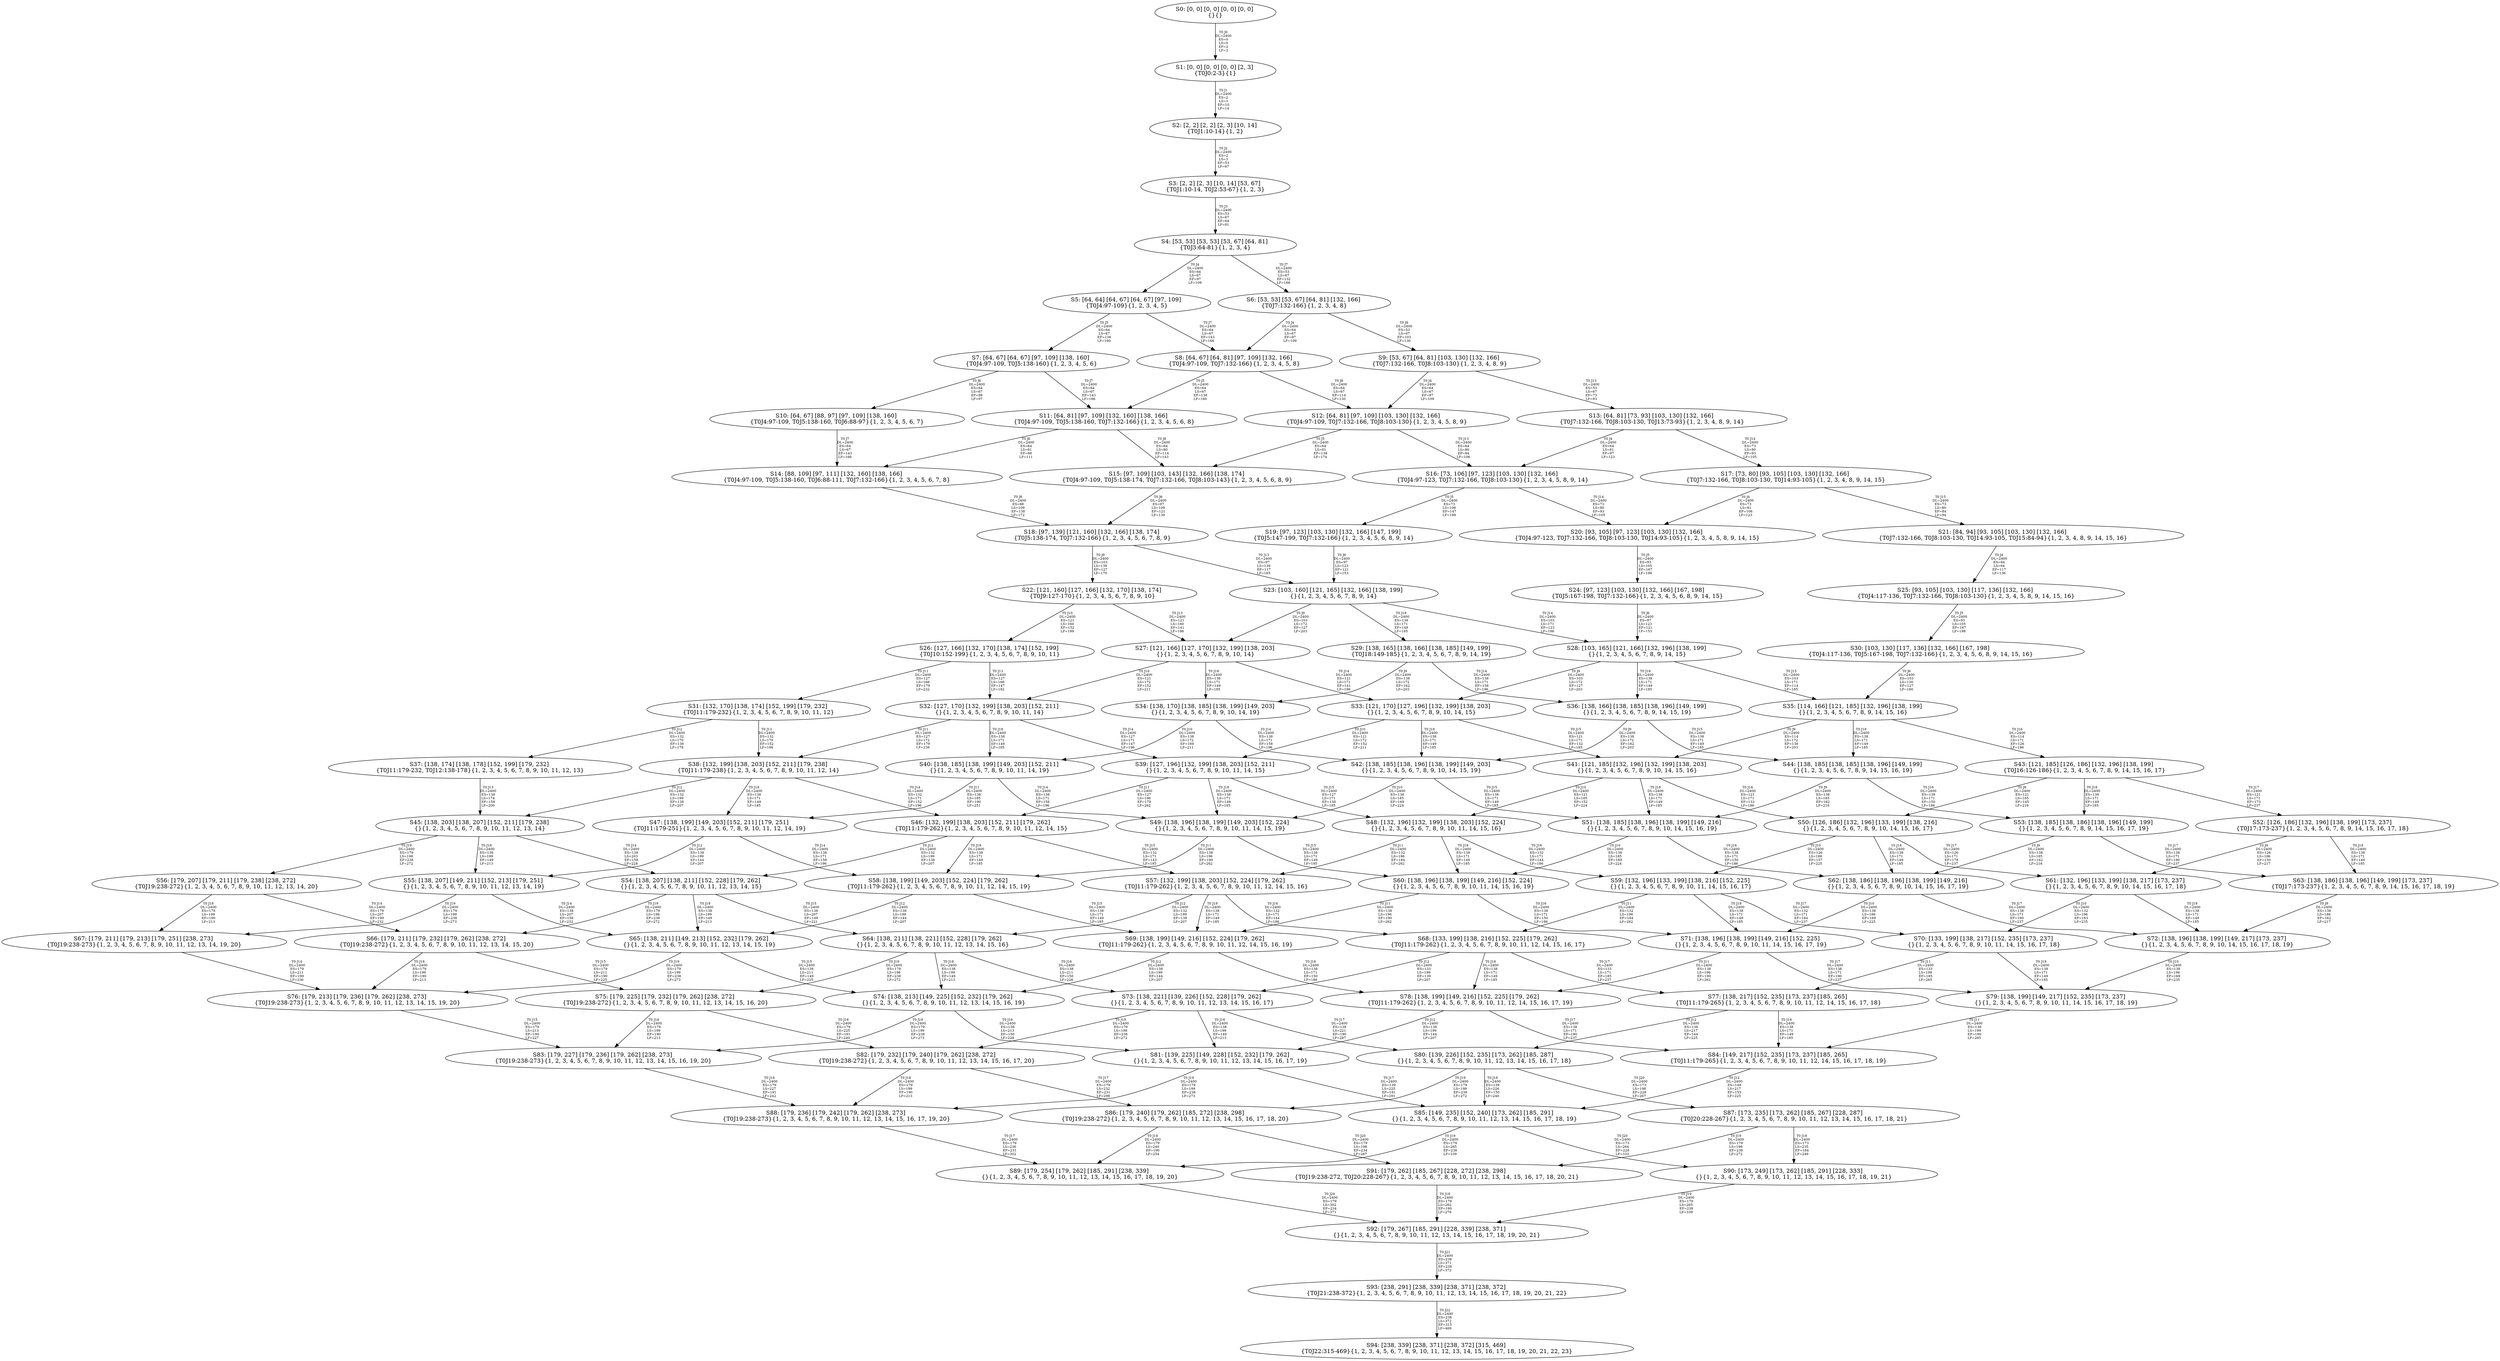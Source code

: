 digraph {
	S0[label="S0: [0, 0] [0, 0] [0, 0] [0, 0] \n{}{}"];
	S1[label="S1: [0, 0] [0, 0] [0, 0] [2, 3] \n{T0J0:2-3}{1}"];
	S2[label="S2: [2, 2] [2, 2] [2, 3] [10, 14] \n{T0J1:10-14}{1, 2}"];
	S3[label="S3: [2, 2] [2, 3] [10, 14] [53, 67] \n{T0J1:10-14, T0J2:53-67}{1, 2, 3}"];
	S4[label="S4: [53, 53] [53, 53] [53, 67] [64, 81] \n{T0J3:64-81}{1, 2, 3, 4}"];
	S5[label="S5: [64, 64] [64, 67] [64, 67] [97, 109] \n{T0J4:97-109}{1, 2, 3, 4, 5}"];
	S6[label="S6: [53, 53] [53, 67] [64, 81] [132, 166] \n{T0J7:132-166}{1, 2, 3, 4, 8}"];
	S7[label="S7: [64, 67] [64, 67] [97, 109] [138, 160] \n{T0J4:97-109, T0J5:138-160}{1, 2, 3, 4, 5, 6}"];
	S8[label="S8: [64, 67] [64, 81] [97, 109] [132, 166] \n{T0J4:97-109, T0J7:132-166}{1, 2, 3, 4, 5, 8}"];
	S9[label="S9: [53, 67] [64, 81] [103, 130] [132, 166] \n{T0J7:132-166, T0J8:103-130}{1, 2, 3, 4, 8, 9}"];
	S10[label="S10: [64, 67] [88, 97] [97, 109] [138, 160] \n{T0J4:97-109, T0J5:138-160, T0J6:88-97}{1, 2, 3, 4, 5, 6, 7}"];
	S11[label="S11: [64, 81] [97, 109] [132, 160] [138, 166] \n{T0J4:97-109, T0J5:138-160, T0J7:132-166}{1, 2, 3, 4, 5, 6, 8}"];
	S12[label="S12: [64, 81] [97, 109] [103, 130] [132, 166] \n{T0J4:97-109, T0J7:132-166, T0J8:103-130}{1, 2, 3, 4, 5, 8, 9}"];
	S13[label="S13: [64, 81] [73, 93] [103, 130] [132, 166] \n{T0J7:132-166, T0J8:103-130, T0J13:73-93}{1, 2, 3, 4, 8, 9, 14}"];
	S14[label="S14: [88, 109] [97, 111] [132, 160] [138, 166] \n{T0J4:97-109, T0J5:138-160, T0J6:88-111, T0J7:132-166}{1, 2, 3, 4, 5, 6, 7, 8}"];
	S15[label="S15: [97, 109] [103, 143] [132, 166] [138, 174] \n{T0J4:97-109, T0J5:138-174, T0J7:132-166, T0J8:103-143}{1, 2, 3, 4, 5, 6, 8, 9}"];
	S16[label="S16: [73, 106] [97, 123] [103, 130] [132, 166] \n{T0J4:97-123, T0J7:132-166, T0J8:103-130}{1, 2, 3, 4, 5, 8, 9, 14}"];
	S17[label="S17: [73, 80] [93, 105] [103, 130] [132, 166] \n{T0J7:132-166, T0J8:103-130, T0J14:93-105}{1, 2, 3, 4, 8, 9, 14, 15}"];
	S18[label="S18: [97, 139] [121, 160] [132, 166] [138, 174] \n{T0J5:138-174, T0J7:132-166}{1, 2, 3, 4, 5, 6, 7, 8, 9}"];
	S19[label="S19: [97, 123] [103, 130] [132, 166] [147, 199] \n{T0J5:147-199, T0J7:132-166}{1, 2, 3, 4, 5, 6, 8, 9, 14}"];
	S20[label="S20: [93, 105] [97, 123] [103, 130] [132, 166] \n{T0J4:97-123, T0J7:132-166, T0J8:103-130, T0J14:93-105}{1, 2, 3, 4, 5, 8, 9, 14, 15}"];
	S21[label="S21: [84, 94] [93, 105] [103, 130] [132, 166] \n{T0J7:132-166, T0J8:103-130, T0J14:93-105, T0J15:84-94}{1, 2, 3, 4, 8, 9, 14, 15, 16}"];
	S22[label="S22: [121, 160] [127, 166] [132, 170] [138, 174] \n{T0J9:127-170}{1, 2, 3, 4, 5, 6, 7, 8, 9, 10}"];
	S23[label="S23: [103, 160] [121, 165] [132, 166] [138, 199] \n{}{1, 2, 3, 4, 5, 6, 7, 8, 9, 14}"];
	S24[label="S24: [97, 123] [103, 130] [132, 166] [167, 198] \n{T0J5:167-198, T0J7:132-166}{1, 2, 3, 4, 5, 6, 8, 9, 14, 15}"];
	S25[label="S25: [93, 105] [103, 130] [117, 136] [132, 166] \n{T0J4:117-136, T0J7:132-166, T0J8:103-130}{1, 2, 3, 4, 5, 8, 9, 14, 15, 16}"];
	S26[label="S26: [127, 166] [132, 170] [138, 174] [152, 199] \n{T0J10:152-199}{1, 2, 3, 4, 5, 6, 7, 8, 9, 10, 11}"];
	S27[label="S27: [121, 166] [127, 170] [132, 199] [138, 203] \n{}{1, 2, 3, 4, 5, 6, 7, 8, 9, 10, 14}"];
	S28[label="S28: [103, 165] [121, 166] [132, 196] [138, 199] \n{}{1, 2, 3, 4, 5, 6, 7, 8, 9, 14, 15}"];
	S29[label="S29: [138, 165] [138, 166] [138, 185] [149, 199] \n{T0J18:149-185}{1, 2, 3, 4, 5, 6, 7, 8, 9, 14, 19}"];
	S30[label="S30: [103, 130] [117, 136] [132, 166] [167, 198] \n{T0J4:117-136, T0J5:167-198, T0J7:132-166}{1, 2, 3, 4, 5, 6, 8, 9, 14, 15, 16}"];
	S31[label="S31: [132, 170] [138, 174] [152, 199] [179, 232] \n{T0J11:179-232}{1, 2, 3, 4, 5, 6, 7, 8, 9, 10, 11, 12}"];
	S32[label="S32: [127, 170] [132, 199] [138, 203] [152, 211] \n{}{1, 2, 3, 4, 5, 6, 7, 8, 9, 10, 11, 14}"];
	S33[label="S33: [121, 170] [127, 196] [132, 199] [138, 203] \n{}{1, 2, 3, 4, 5, 6, 7, 8, 9, 10, 14, 15}"];
	S34[label="S34: [138, 170] [138, 185] [138, 199] [149, 203] \n{}{1, 2, 3, 4, 5, 6, 7, 8, 9, 10, 14, 19}"];
	S35[label="S35: [114, 166] [121, 185] [132, 196] [138, 199] \n{}{1, 2, 3, 4, 5, 6, 7, 8, 9, 14, 15, 16}"];
	S36[label="S36: [138, 166] [138, 185] [138, 196] [149, 199] \n{}{1, 2, 3, 4, 5, 6, 7, 8, 9, 14, 15, 19}"];
	S37[label="S37: [138, 174] [138, 178] [152, 199] [179, 232] \n{T0J11:179-232, T0J12:138-178}{1, 2, 3, 4, 5, 6, 7, 8, 9, 10, 11, 12, 13}"];
	S38[label="S38: [132, 199] [138, 203] [152, 211] [179, 238] \n{T0J11:179-238}{1, 2, 3, 4, 5, 6, 7, 8, 9, 10, 11, 12, 14}"];
	S39[label="S39: [127, 196] [132, 199] [138, 203] [152, 211] \n{}{1, 2, 3, 4, 5, 6, 7, 8, 9, 10, 11, 14, 15}"];
	S40[label="S40: [138, 185] [138, 199] [149, 203] [152, 211] \n{}{1, 2, 3, 4, 5, 6, 7, 8, 9, 10, 11, 14, 19}"];
	S41[label="S41: [121, 185] [132, 196] [132, 199] [138, 203] \n{}{1, 2, 3, 4, 5, 6, 7, 8, 9, 10, 14, 15, 16}"];
	S42[label="S42: [138, 185] [138, 196] [138, 199] [149, 203] \n{}{1, 2, 3, 4, 5, 6, 7, 8, 9, 10, 14, 15, 19}"];
	S43[label="S43: [121, 185] [126, 186] [132, 196] [138, 199] \n{T0J16:126-186}{1, 2, 3, 4, 5, 6, 7, 8, 9, 14, 15, 16, 17}"];
	S44[label="S44: [138, 185] [138, 185] [138, 196] [149, 199] \n{}{1, 2, 3, 4, 5, 6, 7, 8, 9, 14, 15, 16, 19}"];
	S45[label="S45: [138, 203] [138, 207] [152, 211] [179, 238] \n{}{1, 2, 3, 4, 5, 6, 7, 8, 9, 10, 11, 12, 13, 14}"];
	S46[label="S46: [132, 199] [138, 203] [152, 211] [179, 262] \n{T0J11:179-262}{1, 2, 3, 4, 5, 6, 7, 8, 9, 10, 11, 12, 14, 15}"];
	S47[label="S47: [138, 199] [149, 203] [152, 211] [179, 251] \n{T0J11:179-251}{1, 2, 3, 4, 5, 6, 7, 8, 9, 10, 11, 12, 14, 19}"];
	S48[label="S48: [132, 196] [132, 199] [138, 203] [152, 224] \n{}{1, 2, 3, 4, 5, 6, 7, 8, 9, 10, 11, 14, 15, 16}"];
	S49[label="S49: [138, 196] [138, 199] [149, 203] [152, 224] \n{}{1, 2, 3, 4, 5, 6, 7, 8, 9, 10, 11, 14, 15, 19}"];
	S50[label="S50: [126, 186] [132, 196] [133, 199] [138, 216] \n{}{1, 2, 3, 4, 5, 6, 7, 8, 9, 10, 14, 15, 16, 17}"];
	S51[label="S51: [138, 185] [138, 196] [138, 199] [149, 216] \n{}{1, 2, 3, 4, 5, 6, 7, 8, 9, 10, 14, 15, 16, 19}"];
	S52[label="S52: [126, 186] [132, 196] [138, 199] [173, 237] \n{T0J17:173-237}{1, 2, 3, 4, 5, 6, 7, 8, 9, 14, 15, 16, 17, 18}"];
	S53[label="S53: [138, 185] [138, 186] [138, 196] [149, 199] \n{}{1, 2, 3, 4, 5, 6, 7, 8, 9, 14, 15, 16, 17, 19}"];
	S54[label="S54: [138, 207] [138, 211] [152, 228] [179, 262] \n{}{1, 2, 3, 4, 5, 6, 7, 8, 9, 10, 11, 12, 13, 14, 15}"];
	S55[label="S55: [138, 207] [149, 211] [152, 213] [179, 251] \n{}{1, 2, 3, 4, 5, 6, 7, 8, 9, 10, 11, 12, 13, 14, 19}"];
	S56[label="S56: [179, 207] [179, 211] [179, 238] [238, 272] \n{T0J19:238-272}{1, 2, 3, 4, 5, 6, 7, 8, 9, 10, 11, 12, 13, 14, 20}"];
	S57[label="S57: [132, 199] [138, 203] [152, 224] [179, 262] \n{T0J11:179-262}{1, 2, 3, 4, 5, 6, 7, 8, 9, 10, 11, 12, 14, 15, 16}"];
	S58[label="S58: [138, 199] [149, 203] [152, 224] [179, 262] \n{T0J11:179-262}{1, 2, 3, 4, 5, 6, 7, 8, 9, 10, 11, 12, 14, 15, 19}"];
	S59[label="S59: [132, 196] [133, 199] [138, 216] [152, 225] \n{}{1, 2, 3, 4, 5, 6, 7, 8, 9, 10, 11, 14, 15, 16, 17}"];
	S60[label="S60: [138, 196] [138, 199] [149, 216] [152, 224] \n{}{1, 2, 3, 4, 5, 6, 7, 8, 9, 10, 11, 14, 15, 16, 19}"];
	S61[label="S61: [132, 196] [133, 199] [138, 217] [173, 237] \n{}{1, 2, 3, 4, 5, 6, 7, 8, 9, 10, 14, 15, 16, 17, 18}"];
	S62[label="S62: [138, 186] [138, 196] [138, 199] [149, 216] \n{}{1, 2, 3, 4, 5, 6, 7, 8, 9, 10, 14, 15, 16, 17, 19}"];
	S63[label="S63: [138, 186] [138, 196] [149, 199] [173, 237] \n{T0J17:173-237}{1, 2, 3, 4, 5, 6, 7, 8, 9, 14, 15, 16, 17, 18, 19}"];
	S64[label="S64: [138, 211] [138, 221] [152, 228] [179, 262] \n{}{1, 2, 3, 4, 5, 6, 7, 8, 9, 10, 11, 12, 13, 14, 15, 16}"];
	S65[label="S65: [138, 211] [149, 213] [152, 232] [179, 262] \n{}{1, 2, 3, 4, 5, 6, 7, 8, 9, 10, 11, 12, 13, 14, 15, 19}"];
	S66[label="S66: [179, 211] [179, 232] [179, 262] [238, 272] \n{T0J19:238-272}{1, 2, 3, 4, 5, 6, 7, 8, 9, 10, 11, 12, 13, 14, 15, 20}"];
	S67[label="S67: [179, 211] [179, 213] [179, 251] [238, 273] \n{T0J19:238-273}{1, 2, 3, 4, 5, 6, 7, 8, 9, 10, 11, 12, 13, 14, 19, 20}"];
	S68[label="S68: [133, 199] [138, 216] [152, 225] [179, 262] \n{T0J11:179-262}{1, 2, 3, 4, 5, 6, 7, 8, 9, 10, 11, 12, 14, 15, 16, 17}"];
	S69[label="S69: [138, 199] [149, 216] [152, 224] [179, 262] \n{T0J11:179-262}{1, 2, 3, 4, 5, 6, 7, 8, 9, 10, 11, 12, 14, 15, 16, 19}"];
	S70[label="S70: [133, 199] [138, 217] [152, 235] [173, 237] \n{}{1, 2, 3, 4, 5, 6, 7, 8, 9, 10, 11, 14, 15, 16, 17, 18}"];
	S71[label="S71: [138, 196] [138, 199] [149, 216] [152, 225] \n{}{1, 2, 3, 4, 5, 6, 7, 8, 9, 10, 11, 14, 15, 16, 17, 19}"];
	S72[label="S72: [138, 196] [138, 199] [149, 217] [173, 237] \n{}{1, 2, 3, 4, 5, 6, 7, 8, 9, 10, 14, 15, 16, 17, 18, 19}"];
	S73[label="S73: [138, 221] [139, 226] [152, 228] [179, 262] \n{}{1, 2, 3, 4, 5, 6, 7, 8, 9, 10, 11, 12, 13, 14, 15, 16, 17}"];
	S74[label="S74: [138, 213] [149, 225] [152, 232] [179, 262] \n{}{1, 2, 3, 4, 5, 6, 7, 8, 9, 10, 11, 12, 13, 14, 15, 16, 19}"];
	S75[label="S75: [179, 225] [179, 232] [179, 262] [238, 272] \n{T0J19:238-272}{1, 2, 3, 4, 5, 6, 7, 8, 9, 10, 11, 12, 13, 14, 15, 16, 20}"];
	S76[label="S76: [179, 213] [179, 236] [179, 262] [238, 273] \n{T0J19:238-273}{1, 2, 3, 4, 5, 6, 7, 8, 9, 10, 11, 12, 13, 14, 15, 19, 20}"];
	S77[label="S77: [138, 217] [152, 235] [173, 237] [185, 265] \n{T0J11:179-265}{1, 2, 3, 4, 5, 6, 7, 8, 9, 10, 11, 12, 14, 15, 16, 17, 18}"];
	S78[label="S78: [138, 199] [149, 216] [152, 225] [179, 262] \n{T0J11:179-262}{1, 2, 3, 4, 5, 6, 7, 8, 9, 10, 11, 12, 14, 15, 16, 17, 19}"];
	S79[label="S79: [138, 199] [149, 217] [152, 235] [173, 237] \n{}{1, 2, 3, 4, 5, 6, 7, 8, 9, 10, 11, 14, 15, 16, 17, 18, 19}"];
	S80[label="S80: [139, 226] [152, 235] [173, 262] [185, 287] \n{}{1, 2, 3, 4, 5, 6, 7, 8, 9, 10, 11, 12, 13, 14, 15, 16, 17, 18}"];
	S81[label="S81: [139, 225] [149, 228] [152, 232] [179, 262] \n{}{1, 2, 3, 4, 5, 6, 7, 8, 9, 10, 11, 12, 13, 14, 15, 16, 17, 19}"];
	S82[label="S82: [179, 232] [179, 240] [179, 262] [238, 272] \n{T0J19:238-272}{1, 2, 3, 4, 5, 6, 7, 8, 9, 10, 11, 12, 13, 14, 15, 16, 17, 20}"];
	S83[label="S83: [179, 227] [179, 236] [179, 262] [238, 273] \n{T0J19:238-273}{1, 2, 3, 4, 5, 6, 7, 8, 9, 10, 11, 12, 13, 14, 15, 16, 19, 20}"];
	S84[label="S84: [149, 217] [152, 235] [173, 237] [185, 265] \n{T0J11:179-265}{1, 2, 3, 4, 5, 6, 7, 8, 9, 10, 11, 12, 14, 15, 16, 17, 18, 19}"];
	S85[label="S85: [149, 235] [152, 240] [173, 262] [185, 291] \n{}{1, 2, 3, 4, 5, 6, 7, 8, 9, 10, 11, 12, 13, 14, 15, 16, 17, 18, 19}"];
	S86[label="S86: [179, 240] [179, 262] [185, 272] [238, 298] \n{T0J19:238-272}{1, 2, 3, 4, 5, 6, 7, 8, 9, 10, 11, 12, 13, 14, 15, 16, 17, 18, 20}"];
	S87[label="S87: [173, 235] [173, 262] [185, 267] [228, 287] \n{T0J20:228-267}{1, 2, 3, 4, 5, 6, 7, 8, 9, 10, 11, 12, 13, 14, 15, 16, 17, 18, 21}"];
	S88[label="S88: [179, 236] [179, 242] [179, 262] [238, 273] \n{T0J19:238-273}{1, 2, 3, 4, 5, 6, 7, 8, 9, 10, 11, 12, 13, 14, 15, 16, 17, 19, 20}"];
	S89[label="S89: [179, 254] [179, 262] [185, 291] [238, 339] \n{}{1, 2, 3, 4, 5, 6, 7, 8, 9, 10, 11, 12, 13, 14, 15, 16, 17, 18, 19, 20}"];
	S90[label="S90: [173, 249] [173, 262] [185, 291] [228, 333] \n{}{1, 2, 3, 4, 5, 6, 7, 8, 9, 10, 11, 12, 13, 14, 15, 16, 17, 18, 19, 21}"];
	S91[label="S91: [179, 262] [185, 267] [228, 272] [238, 298] \n{T0J19:238-272, T0J20:228-267}{1, 2, 3, 4, 5, 6, 7, 8, 9, 10, 11, 12, 13, 14, 15, 16, 17, 18, 20, 21}"];
	S92[label="S92: [179, 267] [185, 291] [228, 339] [238, 371] \n{}{1, 2, 3, 4, 5, 6, 7, 8, 9, 10, 11, 12, 13, 14, 15, 16, 17, 18, 19, 20, 21}"];
	S93[label="S93: [238, 291] [238, 339] [238, 371] [238, 372] \n{T0J21:238-372}{1, 2, 3, 4, 5, 6, 7, 8, 9, 10, 11, 12, 13, 14, 15, 16, 17, 18, 19, 20, 21, 22}"];
	S94[label="S94: [238, 339] [238, 371] [238, 372] [315, 469] \n{T0J22:315-469}{1, 2, 3, 4, 5, 6, 7, 8, 9, 10, 11, 12, 13, 14, 15, 16, 17, 18, 19, 20, 21, 22, 23}"];
	S0 -> S1[label="T0 J0\nDL=2400\nES=0\nLS=0\nEF=2\nLF=3",fontsize=8];
	S1 -> S2[label="T0 J1\nDL=2400\nES=2\nLS=3\nEF=10\nLF=14",fontsize=8];
	S2 -> S3[label="T0 J2\nDL=2400\nES=2\nLS=3\nEF=53\nLF=67",fontsize=8];
	S3 -> S4[label="T0 J3\nDL=2400\nES=53\nLS=67\nEF=64\nLF=81",fontsize=8];
	S4 -> S5[label="T0 J4\nDL=2400\nES=64\nLS=67\nEF=97\nLF=109",fontsize=8];
	S4 -> S6[label="T0 J7\nDL=2400\nES=53\nLS=67\nEF=132\nLF=166",fontsize=8];
	S5 -> S7[label="T0 J5\nDL=2400\nES=64\nLS=67\nEF=138\nLF=160",fontsize=8];
	S5 -> S8[label="T0 J7\nDL=2400\nES=64\nLS=67\nEF=143\nLF=166",fontsize=8];
	S6 -> S8[label="T0 J4\nDL=2400\nES=64\nLS=67\nEF=97\nLF=109",fontsize=8];
	S6 -> S9[label="T0 J8\nDL=2400\nES=53\nLS=67\nEF=103\nLF=130",fontsize=8];
	S7 -> S10[label="T0 J6\nDL=2400\nES=64\nLS=67\nEF=88\nLF=97",fontsize=8];
	S7 -> S11[label="T0 J7\nDL=2400\nES=64\nLS=67\nEF=143\nLF=166",fontsize=8];
	S8 -> S11[label="T0 J5\nDL=2400\nES=64\nLS=67\nEF=138\nLF=160",fontsize=8];
	S8 -> S12[label="T0 J8\nDL=2400\nES=64\nLS=67\nEF=114\nLF=130",fontsize=8];
	S9 -> S12[label="T0 J4\nDL=2400\nES=64\nLS=67\nEF=97\nLF=109",fontsize=8];
	S9 -> S13[label="T0 J13\nDL=2400\nES=53\nLS=67\nEF=73\nLF=93",fontsize=8];
	S10 -> S14[label="T0 J7\nDL=2400\nES=64\nLS=67\nEF=143\nLF=166",fontsize=8];
	S11 -> S14[label="T0 J6\nDL=2400\nES=64\nLS=81\nEF=88\nLF=111",fontsize=8];
	S11 -> S15[label="T0 J8\nDL=2400\nES=64\nLS=80\nEF=114\nLF=143",fontsize=8];
	S12 -> S15[label="T0 J5\nDL=2400\nES=64\nLS=81\nEF=138\nLF=174",fontsize=8];
	S12 -> S16[label="T0 J13\nDL=2400\nES=64\nLS=80\nEF=84\nLF=106",fontsize=8];
	S13 -> S16[label="T0 J4\nDL=2400\nES=64\nLS=81\nEF=97\nLF=123",fontsize=8];
	S13 -> S17[label="T0 J14\nDL=2400\nES=73\nLS=80\nEF=93\nLF=105",fontsize=8];
	S14 -> S18[label="T0 J8\nDL=2400\nES=88\nLS=109\nEF=138\nLF=172",fontsize=8];
	S15 -> S18[label="T0 J6\nDL=2400\nES=97\nLS=109\nEF=121\nLF=139",fontsize=8];
	S16 -> S19[label="T0 J5\nDL=2400\nES=73\nLS=106\nEF=147\nLF=199",fontsize=8];
	S16 -> S20[label="T0 J14\nDL=2400\nES=73\nLS=80\nEF=93\nLF=105",fontsize=8];
	S17 -> S20[label="T0 J4\nDL=2400\nES=73\nLS=81\nEF=106\nLF=123",fontsize=8];
	S17 -> S21[label="T0 J15\nDL=2400\nES=73\nLS=80\nEF=84\nLF=94",fontsize=8];
	S18 -> S22[label="T0 J9\nDL=2400\nES=103\nLS=139\nEF=127\nLF=170",fontsize=8];
	S18 -> S23[label="T0 J13\nDL=2400\nES=97\nLS=139\nEF=117\nLF=165",fontsize=8];
	S19 -> S23[label="T0 J6\nDL=2400\nES=97\nLS=123\nEF=121\nLF=153",fontsize=8];
	S20 -> S24[label="T0 J5\nDL=2400\nES=93\nLS=105\nEF=167\nLF=198",fontsize=8];
	S21 -> S25[label="T0 J4\nDL=2400\nES=84\nLS=94\nEF=117\nLF=136",fontsize=8];
	S22 -> S26[label="T0 J10\nDL=2400\nES=121\nLS=160\nEF=152\nLF=199",fontsize=8];
	S22 -> S27[label="T0 J13\nDL=2400\nES=121\nLS=160\nEF=141\nLF=186",fontsize=8];
	S23 -> S27[label="T0 J9\nDL=2400\nES=103\nLS=172\nEF=127\nLF=203",fontsize=8];
	S23 -> S28[label="T0 J14\nDL=2400\nES=103\nLS=171\nEF=123\nLF=196",fontsize=8];
	S23 -> S29[label="T0 J18\nDL=2400\nES=138\nLS=171\nEF=149\nLF=185",fontsize=8];
	S24 -> S28[label="T0 J6\nDL=2400\nES=97\nLS=123\nEF=121\nLF=153",fontsize=8];
	S25 -> S30[label="T0 J5\nDL=2400\nES=93\nLS=105\nEF=167\nLF=198",fontsize=8];
	S26 -> S31[label="T0 J11\nDL=2400\nES=127\nLS=166\nEF=179\nLF=232",fontsize=8];
	S26 -> S32[label="T0 J13\nDL=2400\nES=127\nLS=166\nEF=147\nLF=192",fontsize=8];
	S27 -> S32[label="T0 J10\nDL=2400\nES=121\nLS=172\nEF=152\nLF=211",fontsize=8];
	S27 -> S33[label="T0 J14\nDL=2400\nES=121\nLS=171\nEF=141\nLF=196",fontsize=8];
	S27 -> S34[label="T0 J18\nDL=2400\nES=138\nLS=171\nEF=149\nLF=185",fontsize=8];
	S28 -> S33[label="T0 J9\nDL=2400\nES=103\nLS=172\nEF=127\nLF=203",fontsize=8];
	S28 -> S35[label="T0 J15\nDL=2400\nES=103\nLS=171\nEF=114\nLF=185",fontsize=8];
	S28 -> S36[label="T0 J18\nDL=2400\nES=138\nLS=171\nEF=149\nLF=185",fontsize=8];
	S29 -> S34[label="T0 J9\nDL=2400\nES=138\nLS=172\nEF=162\nLF=203",fontsize=8];
	S29 -> S36[label="T0 J14\nDL=2400\nES=138\nLS=171\nEF=158\nLF=196",fontsize=8];
	S30 -> S35[label="T0 J6\nDL=2400\nES=103\nLS=130\nEF=127\nLF=160",fontsize=8];
	S31 -> S37[label="T0 J12\nDL=2400\nES=132\nLS=170\nEF=138\nLF=178",fontsize=8];
	S31 -> S38[label="T0 J13\nDL=2400\nES=132\nLS=170\nEF=152\nLF=196",fontsize=8];
	S32 -> S38[label="T0 J11\nDL=2400\nES=127\nLS=172\nEF=179\nLF=238",fontsize=8];
	S32 -> S39[label="T0 J14\nDL=2400\nES=127\nLS=171\nEF=147\nLF=196",fontsize=8];
	S32 -> S40[label="T0 J18\nDL=2400\nES=138\nLS=171\nEF=149\nLF=185",fontsize=8];
	S33 -> S39[label="T0 J10\nDL=2400\nES=121\nLS=172\nEF=152\nLF=211",fontsize=8];
	S33 -> S41[label="T0 J15\nDL=2400\nES=121\nLS=171\nEF=132\nLF=185",fontsize=8];
	S33 -> S42[label="T0 J18\nDL=2400\nES=138\nLS=171\nEF=149\nLF=185",fontsize=8];
	S34 -> S40[label="T0 J10\nDL=2400\nES=138\nLS=172\nEF=169\nLF=211",fontsize=8];
	S34 -> S42[label="T0 J14\nDL=2400\nES=138\nLS=171\nEF=158\nLF=196",fontsize=8];
	S35 -> S41[label="T0 J9\nDL=2400\nES=114\nLS=172\nEF=138\nLF=203",fontsize=8];
	S35 -> S43[label="T0 J16\nDL=2400\nES=114\nLS=171\nEF=126\nLF=186",fontsize=8];
	S35 -> S44[label="T0 J18\nDL=2400\nES=138\nLS=171\nEF=149\nLF=185",fontsize=8];
	S36 -> S42[label="T0 J9\nDL=2400\nES=138\nLS=172\nEF=162\nLF=203",fontsize=8];
	S36 -> S44[label="T0 J15\nDL=2400\nES=138\nLS=171\nEF=149\nLF=185",fontsize=8];
	S37 -> S45[label="T0 J13\nDL=2400\nES=138\nLS=174\nEF=158\nLF=200",fontsize=8];
	S38 -> S45[label="T0 J12\nDL=2400\nES=132\nLS=199\nEF=138\nLF=207",fontsize=8];
	S38 -> S46[label="T0 J14\nDL=2400\nES=132\nLS=171\nEF=152\nLF=196",fontsize=8];
	S38 -> S47[label="T0 J18\nDL=2400\nES=138\nLS=171\nEF=149\nLF=185",fontsize=8];
	S39 -> S46[label="T0 J11\nDL=2400\nES=127\nLS=196\nEF=179\nLF=262",fontsize=8];
	S39 -> S48[label="T0 J15\nDL=2400\nES=127\nLS=171\nEF=138\nLF=185",fontsize=8];
	S39 -> S49[label="T0 J18\nDL=2400\nES=138\nLS=171\nEF=149\nLF=185",fontsize=8];
	S40 -> S47[label="T0 J11\nDL=2400\nES=138\nLS=185\nEF=190\nLF=251",fontsize=8];
	S40 -> S49[label="T0 J14\nDL=2400\nES=138\nLS=171\nEF=158\nLF=196",fontsize=8];
	S41 -> S48[label="T0 J10\nDL=2400\nES=121\nLS=185\nEF=152\nLF=224",fontsize=8];
	S41 -> S50[label="T0 J16\nDL=2400\nES=121\nLS=171\nEF=133\nLF=186",fontsize=8];
	S41 -> S51[label="T0 J18\nDL=2400\nES=138\nLS=171\nEF=149\nLF=185",fontsize=8];
	S42 -> S49[label="T0 J10\nDL=2400\nES=138\nLS=185\nEF=169\nLF=224",fontsize=8];
	S42 -> S51[label="T0 J15\nDL=2400\nES=138\nLS=171\nEF=149\nLF=185",fontsize=8];
	S43 -> S50[label="T0 J9\nDL=2400\nES=121\nLS=185\nEF=145\nLF=216",fontsize=8];
	S43 -> S52[label="T0 J17\nDL=2400\nES=121\nLS=171\nEF=173\nLF=237",fontsize=8];
	S43 -> S53[label="T0 J18\nDL=2400\nES=138\nLS=171\nEF=149\nLF=185",fontsize=8];
	S44 -> S51[label="T0 J9\nDL=2400\nES=138\nLS=185\nEF=162\nLF=216",fontsize=8];
	S44 -> S53[label="T0 J16\nDL=2400\nES=138\nLS=171\nEF=150\nLF=186",fontsize=8];
	S45 -> S54[label="T0 J14\nDL=2400\nES=138\nLS=203\nEF=158\nLF=228",fontsize=8];
	S45 -> S55[label="T0 J18\nDL=2400\nES=138\nLS=199\nEF=149\nLF=213",fontsize=8];
	S45 -> S56[label="T0 J19\nDL=2400\nES=179\nLS=198\nEF=238\nLF=272",fontsize=8];
	S46 -> S54[label="T0 J12\nDL=2400\nES=132\nLS=199\nEF=138\nLF=207",fontsize=8];
	S46 -> S57[label="T0 J15\nDL=2400\nES=132\nLS=171\nEF=143\nLF=185",fontsize=8];
	S46 -> S58[label="T0 J18\nDL=2400\nES=138\nLS=171\nEF=149\nLF=185",fontsize=8];
	S47 -> S55[label="T0 J12\nDL=2400\nES=138\nLS=199\nEF=144\nLF=207",fontsize=8];
	S47 -> S58[label="T0 J14\nDL=2400\nES=138\nLS=171\nEF=158\nLF=196",fontsize=8];
	S48 -> S57[label="T0 J11\nDL=2400\nES=132\nLS=196\nEF=184\nLF=262",fontsize=8];
	S48 -> S59[label="T0 J16\nDL=2400\nES=132\nLS=171\nEF=144\nLF=186",fontsize=8];
	S48 -> S60[label="T0 J18\nDL=2400\nES=138\nLS=171\nEF=149\nLF=185",fontsize=8];
	S49 -> S58[label="T0 J11\nDL=2400\nES=138\nLS=196\nEF=190\nLF=262",fontsize=8];
	S49 -> S60[label="T0 J15\nDL=2400\nES=138\nLS=171\nEF=149\nLF=185",fontsize=8];
	S50 -> S59[label="T0 J10\nDL=2400\nES=126\nLS=186\nEF=157\nLF=225",fontsize=8];
	S50 -> S61[label="T0 J17\nDL=2400\nES=126\nLS=171\nEF=178\nLF=237",fontsize=8];
	S50 -> S62[label="T0 J18\nDL=2400\nES=138\nLS=171\nEF=149\nLF=185",fontsize=8];
	S51 -> S60[label="T0 J10\nDL=2400\nES=138\nLS=185\nEF=169\nLF=224",fontsize=8];
	S51 -> S62[label="T0 J16\nDL=2400\nES=138\nLS=171\nEF=150\nLF=186",fontsize=8];
	S52 -> S61[label="T0 J9\nDL=2400\nES=126\nLS=186\nEF=150\nLF=217",fontsize=8];
	S52 -> S63[label="T0 J18\nDL=2400\nES=138\nLS=171\nEF=149\nLF=185",fontsize=8];
	S53 -> S62[label="T0 J9\nDL=2400\nES=138\nLS=185\nEF=162\nLF=216",fontsize=8];
	S53 -> S63[label="T0 J17\nDL=2400\nES=138\nLS=171\nEF=190\nLF=237",fontsize=8];
	S54 -> S64[label="T0 J15\nDL=2400\nES=138\nLS=207\nEF=149\nLF=221",fontsize=8];
	S54 -> S65[label="T0 J18\nDL=2400\nES=138\nLS=199\nEF=149\nLF=213",fontsize=8];
	S54 -> S66[label="T0 J19\nDL=2400\nES=179\nLS=198\nEF=238\nLF=272",fontsize=8];
	S55 -> S65[label="T0 J14\nDL=2400\nES=138\nLS=207\nEF=158\nLF=232",fontsize=8];
	S55 -> S67[label="T0 J19\nDL=2400\nES=179\nLS=199\nEF=238\nLF=273",fontsize=8];
	S56 -> S66[label="T0 J14\nDL=2400\nES=179\nLS=207\nEF=199\nLF=232",fontsize=8];
	S56 -> S67[label="T0 J18\nDL=2400\nES=179\nLS=199\nEF=190\nLF=213",fontsize=8];
	S57 -> S64[label="T0 J12\nDL=2400\nES=132\nLS=199\nEF=138\nLF=207",fontsize=8];
	S57 -> S68[label="T0 J16\nDL=2400\nES=132\nLS=171\nEF=144\nLF=186",fontsize=8];
	S57 -> S69[label="T0 J18\nDL=2400\nES=138\nLS=171\nEF=149\nLF=185",fontsize=8];
	S58 -> S65[label="T0 J12\nDL=2400\nES=138\nLS=199\nEF=144\nLF=207",fontsize=8];
	S58 -> S69[label="T0 J15\nDL=2400\nES=138\nLS=171\nEF=149\nLF=185",fontsize=8];
	S59 -> S68[label="T0 J11\nDL=2400\nES=132\nLS=196\nEF=184\nLF=262",fontsize=8];
	S59 -> S70[label="T0 J17\nDL=2400\nES=132\nLS=171\nEF=184\nLF=237",fontsize=8];
	S59 -> S71[label="T0 J18\nDL=2400\nES=138\nLS=171\nEF=149\nLF=185",fontsize=8];
	S60 -> S69[label="T0 J11\nDL=2400\nES=138\nLS=196\nEF=190\nLF=262",fontsize=8];
	S60 -> S71[label="T0 J16\nDL=2400\nES=138\nLS=171\nEF=150\nLF=186",fontsize=8];
	S61 -> S70[label="T0 J10\nDL=2400\nES=132\nLS=196\nEF=163\nLF=235",fontsize=8];
	S61 -> S72[label="T0 J18\nDL=2400\nES=138\nLS=171\nEF=149\nLF=185",fontsize=8];
	S62 -> S71[label="T0 J10\nDL=2400\nES=138\nLS=186\nEF=169\nLF=225",fontsize=8];
	S62 -> S72[label="T0 J17\nDL=2400\nES=138\nLS=171\nEF=190\nLF=237",fontsize=8];
	S63 -> S72[label="T0 J9\nDL=2400\nES=138\nLS=186\nEF=162\nLF=217",fontsize=8];
	S64 -> S73[label="T0 J16\nDL=2400\nES=138\nLS=211\nEF=150\nLF=226",fontsize=8];
	S64 -> S74[label="T0 J18\nDL=2400\nES=138\nLS=199\nEF=149\nLF=213",fontsize=8];
	S64 -> S75[label="T0 J19\nDL=2400\nES=179\nLS=198\nEF=238\nLF=272",fontsize=8];
	S65 -> S74[label="T0 J15\nDL=2400\nES=138\nLS=211\nEF=149\nLF=225",fontsize=8];
	S65 -> S76[label="T0 J19\nDL=2400\nES=179\nLS=199\nEF=238\nLF=273",fontsize=8];
	S66 -> S75[label="T0 J15\nDL=2400\nES=179\nLS=211\nEF=190\nLF=225",fontsize=8];
	S66 -> S76[label="T0 J18\nDL=2400\nES=179\nLS=199\nEF=190\nLF=213",fontsize=8];
	S67 -> S76[label="T0 J14\nDL=2400\nES=179\nLS=211\nEF=199\nLF=236",fontsize=8];
	S68 -> S73[label="T0 J12\nDL=2400\nES=133\nLS=199\nEF=139\nLF=207",fontsize=8];
	S68 -> S77[label="T0 J17\nDL=2400\nES=133\nLS=171\nEF=185\nLF=237",fontsize=8];
	S68 -> S78[label="T0 J18\nDL=2400\nES=138\nLS=171\nEF=149\nLF=185",fontsize=8];
	S69 -> S74[label="T0 J12\nDL=2400\nES=138\nLS=199\nEF=144\nLF=207",fontsize=8];
	S69 -> S78[label="T0 J16\nDL=2400\nES=138\nLS=171\nEF=150\nLF=186",fontsize=8];
	S70 -> S77[label="T0 J11\nDL=2400\nES=133\nLS=199\nEF=185\nLF=265",fontsize=8];
	S70 -> S79[label="T0 J18\nDL=2400\nES=138\nLS=171\nEF=149\nLF=185",fontsize=8];
	S71 -> S78[label="T0 J11\nDL=2400\nES=138\nLS=196\nEF=190\nLF=262",fontsize=8];
	S71 -> S79[label="T0 J17\nDL=2400\nES=138\nLS=171\nEF=190\nLF=237",fontsize=8];
	S72 -> S79[label="T0 J10\nDL=2400\nES=138\nLS=196\nEF=169\nLF=235",fontsize=8];
	S73 -> S80[label="T0 J17\nDL=2400\nES=138\nLS=221\nEF=190\nLF=287",fontsize=8];
	S73 -> S81[label="T0 J18\nDL=2400\nES=138\nLS=199\nEF=149\nLF=213",fontsize=8];
	S73 -> S82[label="T0 J19\nDL=2400\nES=179\nLS=198\nEF=238\nLF=272",fontsize=8];
	S74 -> S81[label="T0 J16\nDL=2400\nES=138\nLS=213\nEF=150\nLF=228",fontsize=8];
	S74 -> S83[label="T0 J19\nDL=2400\nES=179\nLS=199\nEF=238\nLF=273",fontsize=8];
	S75 -> S82[label="T0 J16\nDL=2400\nES=179\nLS=225\nEF=191\nLF=240",fontsize=8];
	S75 -> S83[label="T0 J18\nDL=2400\nES=179\nLS=199\nEF=190\nLF=213",fontsize=8];
	S76 -> S83[label="T0 J15\nDL=2400\nES=179\nLS=213\nEF=190\nLF=227",fontsize=8];
	S77 -> S80[label="T0 J12\nDL=2400\nES=138\nLS=217\nEF=144\nLF=225",fontsize=8];
	S77 -> S84[label="T0 J18\nDL=2400\nES=138\nLS=171\nEF=149\nLF=185",fontsize=8];
	S78 -> S81[label="T0 J12\nDL=2400\nES=138\nLS=199\nEF=144\nLF=207",fontsize=8];
	S78 -> S84[label="T0 J17\nDL=2400\nES=138\nLS=171\nEF=190\nLF=237",fontsize=8];
	S79 -> S84[label="T0 J11\nDL=2400\nES=138\nLS=199\nEF=190\nLF=265",fontsize=8];
	S80 -> S85[label="T0 J18\nDL=2400\nES=139\nLS=226\nEF=150\nLF=240",fontsize=8];
	S80 -> S86[label="T0 J19\nDL=2400\nES=179\nLS=198\nEF=238\nLF=272",fontsize=8];
	S80 -> S87[label="T0 J20\nDL=2400\nES=173\nLS=198\nEF=228\nLF=267",fontsize=8];
	S81 -> S85[label="T0 J17\nDL=2400\nES=139\nLS=225\nEF=191\nLF=291",fontsize=8];
	S81 -> S88[label="T0 J19\nDL=2400\nES=179\nLS=199\nEF=238\nLF=273",fontsize=8];
	S82 -> S86[label="T0 J17\nDL=2400\nES=179\nLS=232\nEF=231\nLF=298",fontsize=8];
	S82 -> S88[label="T0 J18\nDL=2400\nES=179\nLS=199\nEF=190\nLF=213",fontsize=8];
	S83 -> S88[label="T0 J16\nDL=2400\nES=179\nLS=227\nEF=191\nLF=242",fontsize=8];
	S84 -> S85[label="T0 J12\nDL=2400\nES=149\nLS=217\nEF=155\nLF=225",fontsize=8];
	S85 -> S89[label="T0 J19\nDL=2400\nES=179\nLS=265\nEF=238\nLF=339",fontsize=8];
	S85 -> S90[label="T0 J20\nDL=2400\nES=173\nLS=264\nEF=228\nLF=333",fontsize=8];
	S86 -> S89[label="T0 J18\nDL=2400\nES=179\nLS=240\nEF=190\nLF=254",fontsize=8];
	S86 -> S91[label="T0 J20\nDL=2400\nES=179\nLS=198\nEF=234\nLF=267",fontsize=8];
	S87 -> S90[label="T0 J18\nDL=2400\nES=173\nLS=235\nEF=184\nLF=249",fontsize=8];
	S87 -> S91[label="T0 J19\nDL=2400\nES=179\nLS=198\nEF=238\nLF=272",fontsize=8];
	S88 -> S89[label="T0 J17\nDL=2400\nES=179\nLS=236\nEF=231\nLF=302",fontsize=8];
	S89 -> S92[label="T0 J20\nDL=2400\nES=179\nLS=302\nEF=234\nLF=371",fontsize=8];
	S90 -> S92[label="T0 J19\nDL=2400\nES=179\nLS=265\nEF=238\nLF=339",fontsize=8];
	S91 -> S92[label="T0 J18\nDL=2400\nES=179\nLS=262\nEF=190\nLF=276",fontsize=8];
	S92 -> S93[label="T0 J21\nDL=2400\nES=238\nLS=371\nEF=238\nLF=372",fontsize=8];
	S93 -> S94[label="T0 J22\nDL=2400\nES=238\nLS=372\nEF=315\nLF=469",fontsize=8];
}
